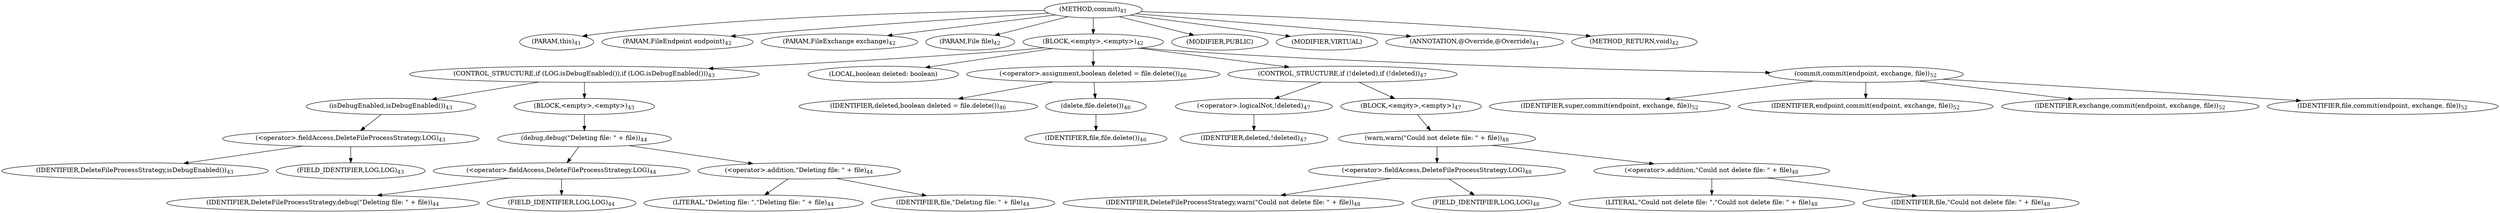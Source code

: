 digraph "commit" {  
"25" [label = <(METHOD,commit)<SUB>41</SUB>> ]
"26" [label = <(PARAM,this)<SUB>41</SUB>> ]
"27" [label = <(PARAM,FileEndpoint endpoint)<SUB>42</SUB>> ]
"28" [label = <(PARAM,FileExchange exchange)<SUB>42</SUB>> ]
"29" [label = <(PARAM,File file)<SUB>42</SUB>> ]
"30" [label = <(BLOCK,&lt;empty&gt;,&lt;empty&gt;)<SUB>42</SUB>> ]
"31" [label = <(CONTROL_STRUCTURE,if (LOG.isDebugEnabled()),if (LOG.isDebugEnabled()))<SUB>43</SUB>> ]
"32" [label = <(isDebugEnabled,isDebugEnabled())<SUB>43</SUB>> ]
"33" [label = <(&lt;operator&gt;.fieldAccess,DeleteFileProcessStrategy.LOG)<SUB>43</SUB>> ]
"34" [label = <(IDENTIFIER,DeleteFileProcessStrategy,isDebugEnabled())<SUB>43</SUB>> ]
"35" [label = <(FIELD_IDENTIFIER,LOG,LOG)<SUB>43</SUB>> ]
"36" [label = <(BLOCK,&lt;empty&gt;,&lt;empty&gt;)<SUB>43</SUB>> ]
"37" [label = <(debug,debug(&quot;Deleting file: &quot; + file))<SUB>44</SUB>> ]
"38" [label = <(&lt;operator&gt;.fieldAccess,DeleteFileProcessStrategy.LOG)<SUB>44</SUB>> ]
"39" [label = <(IDENTIFIER,DeleteFileProcessStrategy,debug(&quot;Deleting file: &quot; + file))<SUB>44</SUB>> ]
"40" [label = <(FIELD_IDENTIFIER,LOG,LOG)<SUB>44</SUB>> ]
"41" [label = <(&lt;operator&gt;.addition,&quot;Deleting file: &quot; + file)<SUB>44</SUB>> ]
"42" [label = <(LITERAL,&quot;Deleting file: &quot;,&quot;Deleting file: &quot; + file)<SUB>44</SUB>> ]
"43" [label = <(IDENTIFIER,file,&quot;Deleting file: &quot; + file)<SUB>44</SUB>> ]
"44" [label = <(LOCAL,boolean deleted: boolean)> ]
"45" [label = <(&lt;operator&gt;.assignment,boolean deleted = file.delete())<SUB>46</SUB>> ]
"46" [label = <(IDENTIFIER,deleted,boolean deleted = file.delete())<SUB>46</SUB>> ]
"47" [label = <(delete,file.delete())<SUB>46</SUB>> ]
"48" [label = <(IDENTIFIER,file,file.delete())<SUB>46</SUB>> ]
"49" [label = <(CONTROL_STRUCTURE,if (!deleted),if (!deleted))<SUB>47</SUB>> ]
"50" [label = <(&lt;operator&gt;.logicalNot,!deleted)<SUB>47</SUB>> ]
"51" [label = <(IDENTIFIER,deleted,!deleted)<SUB>47</SUB>> ]
"52" [label = <(BLOCK,&lt;empty&gt;,&lt;empty&gt;)<SUB>47</SUB>> ]
"53" [label = <(warn,warn(&quot;Could not delete file: &quot; + file))<SUB>48</SUB>> ]
"54" [label = <(&lt;operator&gt;.fieldAccess,DeleteFileProcessStrategy.LOG)<SUB>48</SUB>> ]
"55" [label = <(IDENTIFIER,DeleteFileProcessStrategy,warn(&quot;Could not delete file: &quot; + file))<SUB>48</SUB>> ]
"56" [label = <(FIELD_IDENTIFIER,LOG,LOG)<SUB>48</SUB>> ]
"57" [label = <(&lt;operator&gt;.addition,&quot;Could not delete file: &quot; + file)<SUB>48</SUB>> ]
"58" [label = <(LITERAL,&quot;Could not delete file: &quot;,&quot;Could not delete file: &quot; + file)<SUB>48</SUB>> ]
"59" [label = <(IDENTIFIER,file,&quot;Could not delete file: &quot; + file)<SUB>48</SUB>> ]
"60" [label = <(commit,commit(endpoint, exchange, file))<SUB>52</SUB>> ]
"61" [label = <(IDENTIFIER,super,commit(endpoint, exchange, file))<SUB>52</SUB>> ]
"62" [label = <(IDENTIFIER,endpoint,commit(endpoint, exchange, file))<SUB>52</SUB>> ]
"63" [label = <(IDENTIFIER,exchange,commit(endpoint, exchange, file))<SUB>52</SUB>> ]
"64" [label = <(IDENTIFIER,file,commit(endpoint, exchange, file))<SUB>52</SUB>> ]
"65" [label = <(MODIFIER,PUBLIC)> ]
"66" [label = <(MODIFIER,VIRTUAL)> ]
"67" [label = <(ANNOTATION,@Override,@Override)<SUB>41</SUB>> ]
"68" [label = <(METHOD_RETURN,void)<SUB>42</SUB>> ]
  "25" -> "26" 
  "25" -> "27" 
  "25" -> "28" 
  "25" -> "29" 
  "25" -> "30" 
  "25" -> "65" 
  "25" -> "66" 
  "25" -> "67" 
  "25" -> "68" 
  "30" -> "31" 
  "30" -> "44" 
  "30" -> "45" 
  "30" -> "49" 
  "30" -> "60" 
  "31" -> "32" 
  "31" -> "36" 
  "32" -> "33" 
  "33" -> "34" 
  "33" -> "35" 
  "36" -> "37" 
  "37" -> "38" 
  "37" -> "41" 
  "38" -> "39" 
  "38" -> "40" 
  "41" -> "42" 
  "41" -> "43" 
  "45" -> "46" 
  "45" -> "47" 
  "47" -> "48" 
  "49" -> "50" 
  "49" -> "52" 
  "50" -> "51" 
  "52" -> "53" 
  "53" -> "54" 
  "53" -> "57" 
  "54" -> "55" 
  "54" -> "56" 
  "57" -> "58" 
  "57" -> "59" 
  "60" -> "61" 
  "60" -> "62" 
  "60" -> "63" 
  "60" -> "64" 
}
